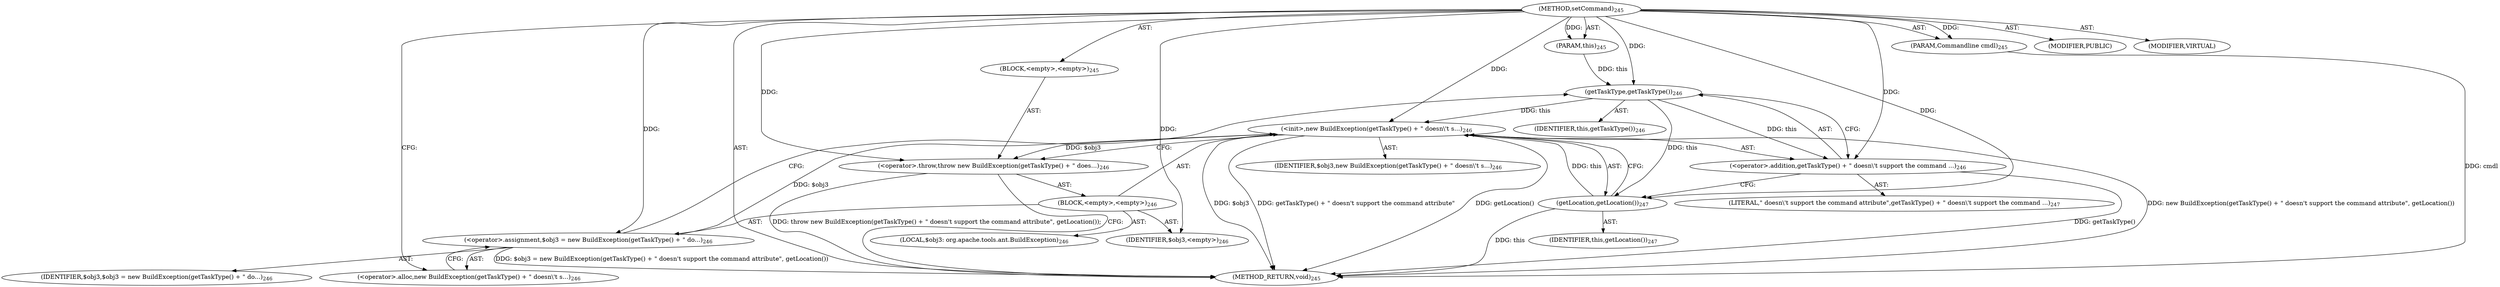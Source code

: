 digraph "setCommand" {  
"111669149710" [label = <(METHOD,setCommand)<SUB>245</SUB>> ]
"115964116997" [label = <(PARAM,this)<SUB>245</SUB>> ]
"115964117017" [label = <(PARAM,Commandline cmdl)<SUB>245</SUB>> ]
"25769803804" [label = <(BLOCK,&lt;empty&gt;,&lt;empty&gt;)<SUB>245</SUB>> ]
"30064771182" [label = <(&lt;operator&gt;.throw,throw new BuildException(getTaskType() + &quot; does...)<SUB>246</SUB>> ]
"25769803805" [label = <(BLOCK,&lt;empty&gt;,&lt;empty&gt;)<SUB>246</SUB>> ]
"94489280518" [label = <(LOCAL,$obj3: org.apache.tools.ant.BuildException)<SUB>246</SUB>> ]
"30064771183" [label = <(&lt;operator&gt;.assignment,$obj3 = new BuildException(getTaskType() + &quot; do...)<SUB>246</SUB>> ]
"68719476823" [label = <(IDENTIFIER,$obj3,$obj3 = new BuildException(getTaskType() + &quot; do...)<SUB>246</SUB>> ]
"30064771184" [label = <(&lt;operator&gt;.alloc,new BuildException(getTaskType() + &quot; doesn\'t s...)<SUB>246</SUB>> ]
"30064771185" [label = <(&lt;init&gt;,new BuildException(getTaskType() + &quot; doesn\'t s...)<SUB>246</SUB>> ]
"68719476824" [label = <(IDENTIFIER,$obj3,new BuildException(getTaskType() + &quot; doesn\'t s...)<SUB>246</SUB>> ]
"30064771186" [label = <(&lt;operator&gt;.addition,getTaskType() + &quot; doesn\'t support the command ...)<SUB>246</SUB>> ]
"30064771187" [label = <(getTaskType,getTaskType())<SUB>246</SUB>> ]
"68719476751" [label = <(IDENTIFIER,this,getTaskType())<SUB>246</SUB>> ]
"90194313234" [label = <(LITERAL,&quot; doesn\'t support the command attribute&quot;,getTaskType() + &quot; doesn\'t support the command ...)<SUB>247</SUB>> ]
"30064771188" [label = <(getLocation,getLocation())<SUB>247</SUB>> ]
"68719476752" [label = <(IDENTIFIER,this,getLocation())<SUB>247</SUB>> ]
"68719476825" [label = <(IDENTIFIER,$obj3,&lt;empty&gt;)<SUB>246</SUB>> ]
"133143986207" [label = <(MODIFIER,PUBLIC)> ]
"133143986208" [label = <(MODIFIER,VIRTUAL)> ]
"128849018894" [label = <(METHOD_RETURN,void)<SUB>245</SUB>> ]
  "111669149710" -> "115964116997"  [ label = "AST: "] 
  "111669149710" -> "115964117017"  [ label = "AST: "] 
  "111669149710" -> "25769803804"  [ label = "AST: "] 
  "111669149710" -> "133143986207"  [ label = "AST: "] 
  "111669149710" -> "133143986208"  [ label = "AST: "] 
  "111669149710" -> "128849018894"  [ label = "AST: "] 
  "25769803804" -> "30064771182"  [ label = "AST: "] 
  "30064771182" -> "25769803805"  [ label = "AST: "] 
  "25769803805" -> "94489280518"  [ label = "AST: "] 
  "25769803805" -> "30064771183"  [ label = "AST: "] 
  "25769803805" -> "30064771185"  [ label = "AST: "] 
  "25769803805" -> "68719476825"  [ label = "AST: "] 
  "30064771183" -> "68719476823"  [ label = "AST: "] 
  "30064771183" -> "30064771184"  [ label = "AST: "] 
  "30064771185" -> "68719476824"  [ label = "AST: "] 
  "30064771185" -> "30064771186"  [ label = "AST: "] 
  "30064771185" -> "30064771188"  [ label = "AST: "] 
  "30064771186" -> "30064771187"  [ label = "AST: "] 
  "30064771186" -> "90194313234"  [ label = "AST: "] 
  "30064771187" -> "68719476751"  [ label = "AST: "] 
  "30064771188" -> "68719476752"  [ label = "AST: "] 
  "30064771182" -> "128849018894"  [ label = "CFG: "] 
  "30064771183" -> "30064771187"  [ label = "CFG: "] 
  "30064771185" -> "30064771182"  [ label = "CFG: "] 
  "30064771184" -> "30064771183"  [ label = "CFG: "] 
  "30064771186" -> "30064771188"  [ label = "CFG: "] 
  "30064771188" -> "30064771185"  [ label = "CFG: "] 
  "30064771187" -> "30064771186"  [ label = "CFG: "] 
  "111669149710" -> "30064771184"  [ label = "CFG: "] 
  "115964117017" -> "128849018894"  [ label = "DDG: cmdl"] 
  "30064771183" -> "128849018894"  [ label = "DDG: $obj3 = new BuildException(getTaskType() + &quot; doesn\'t support the command attribute&quot;, getLocation())"] 
  "30064771185" -> "128849018894"  [ label = "DDG: $obj3"] 
  "30064771186" -> "128849018894"  [ label = "DDG: getTaskType()"] 
  "30064771185" -> "128849018894"  [ label = "DDG: getTaskType() + &quot; doesn\'t support the command attribute&quot;"] 
  "30064771188" -> "128849018894"  [ label = "DDG: this"] 
  "30064771185" -> "128849018894"  [ label = "DDG: getLocation()"] 
  "30064771185" -> "128849018894"  [ label = "DDG: new BuildException(getTaskType() + &quot; doesn\'t support the command attribute&quot;, getLocation())"] 
  "30064771182" -> "128849018894"  [ label = "DDG: throw new BuildException(getTaskType() + &quot; doesn\'t support the command attribute&quot;, getLocation());"] 
  "111669149710" -> "115964116997"  [ label = "DDG: "] 
  "111669149710" -> "115964117017"  [ label = "DDG: "] 
  "30064771185" -> "30064771182"  [ label = "DDG: $obj3"] 
  "111669149710" -> "30064771182"  [ label = "DDG: "] 
  "111669149710" -> "30064771183"  [ label = "DDG: "] 
  "111669149710" -> "68719476825"  [ label = "DDG: "] 
  "30064771183" -> "30064771185"  [ label = "DDG: $obj3"] 
  "111669149710" -> "30064771185"  [ label = "DDG: "] 
  "30064771187" -> "30064771185"  [ label = "DDG: this"] 
  "30064771188" -> "30064771185"  [ label = "DDG: this"] 
  "30064771187" -> "30064771186"  [ label = "DDG: this"] 
  "111669149710" -> "30064771186"  [ label = "DDG: "] 
  "30064771187" -> "30064771188"  [ label = "DDG: this"] 
  "111669149710" -> "30064771188"  [ label = "DDG: "] 
  "115964116997" -> "30064771187"  [ label = "DDG: this"] 
  "111669149710" -> "30064771187"  [ label = "DDG: "] 
}
